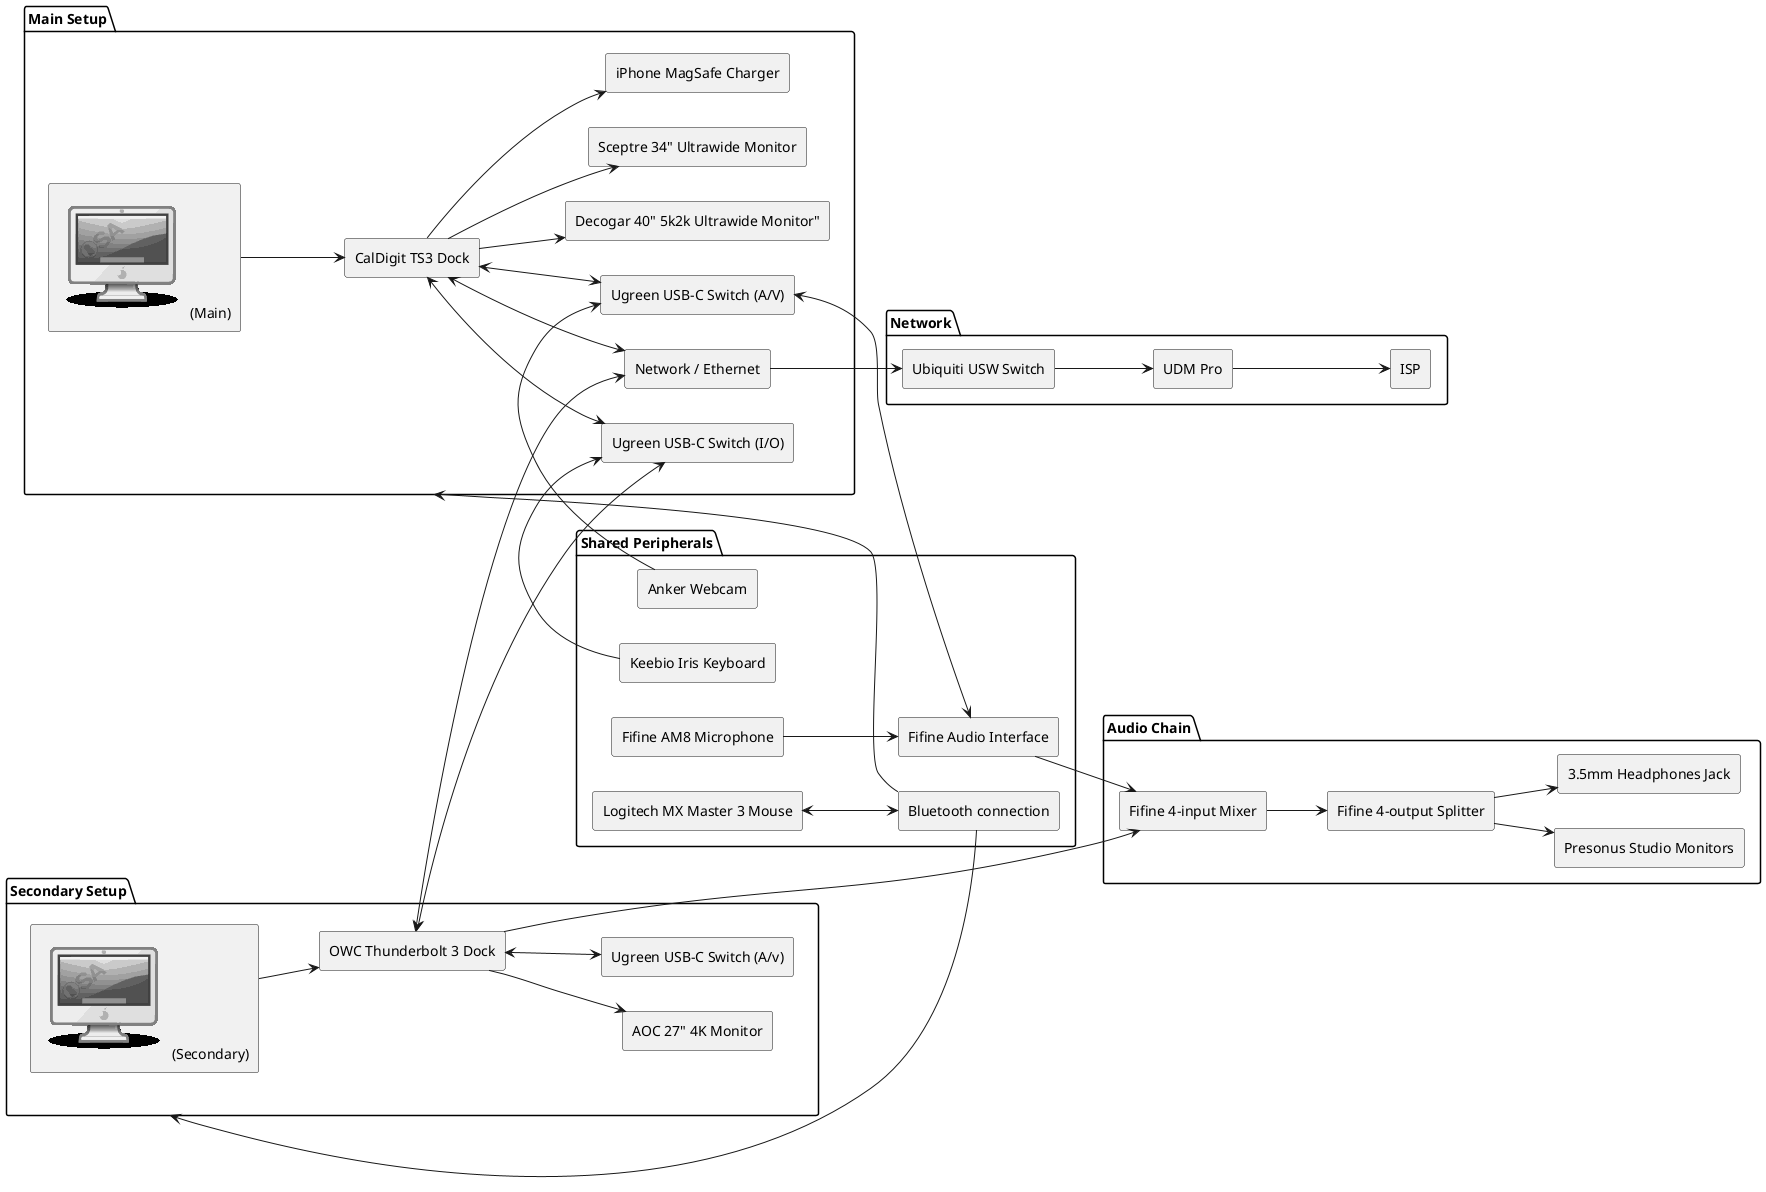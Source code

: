 @startuml
left to right direction
skinparam componentStyle rectangle

!include <osa/desktop/imac/imac>

package "Main Setup" {
    [<$imac> (Main)] --> [CalDigit TS3 Dock]
    [CalDigit TS3 Dock] --> [Decogar 40" 5k2k Ultrawide Monitor"]
    [CalDigit TS3 Dock] --> [Sceptre 34" Ultrawide Monitor]
    [CalDigit TS3 Dock] <--> [Ugreen USB-C Switch (A/V)]
    [CalDigit TS3 Dock] <--> [Ugreen USB-C Switch (I/O)]
    [CalDigit TS3 Dock] <--> [Network / Ethernet]
    [CalDigit TS3 Dock] --> [iPhone MagSafe Charger]
}

package "Secondary Setup" {
    [<$imac> (Secondary)] --> [OWC Thunderbolt 3 Dock]
    [OWC Thunderbolt 3 Dock] --> [AOC 27" 4K Monitor]
    [OWC Thunderbolt 3 Dock] <--> [Ugreen USB-C Switch (A/v)]
    [OWC Thunderbolt 3 Dock] <--> [Ugreen USB-C Switch (I/O)]
    [OWC Thunderbolt 3 Dock] <--> [Network / Ethernet]
}

package "Shared Peripherals" {
    [Ugreen USB-C Switch (A/V)] <--> [Fifine Audio Interface]
    [Fifine AM8 Microphone] --> [Fifine Audio Interface]
    [Ugreen USB-C Switch (A/V)] <-- [Anker Webcam]
    [Ugreen USB-C Switch (I/O)] <-- [Keebio Iris Keyboard]
    [Logitech MX Master 3 Mouse] <--> [Bluetooth connection]
    [Bluetooth connection] --> [Main Setup]
    [Bluetooth connection] --> [Secondary Setup]
}

package "Audio Chain" {
    [Fifine Audio Interface] --> [Fifine 4-input Mixer]
    [OWC Thunderbolt 3 Dock] --> [Fifine 4-input Mixer]
    [Fifine 4-input Mixer] --> [Fifine 4-output Splitter]
    [Fifine 4-output Splitter] --> [Presonus Studio Monitors]
    [Fifine 4-output Splitter] --> [3.5mm Headphones Jack]
}

package "Network" {
    [Network / Ethernet] --> [Ubiquiti USW Switch]
    [Ubiquiti USW Switch] --> [UDM Pro]
    [UDM Pro] --> [ISP]
}
@enduml
